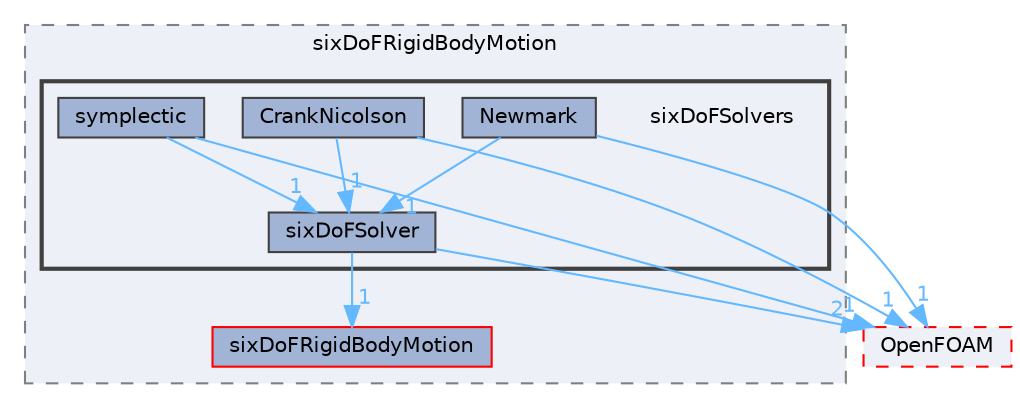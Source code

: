 digraph "src/sixDoFRigidBodyMotion/sixDoFSolvers"
{
 // LATEX_PDF_SIZE
  bgcolor="transparent";
  edge [fontname=Helvetica,fontsize=10,labelfontname=Helvetica,labelfontsize=10];
  node [fontname=Helvetica,fontsize=10,shape=box,height=0.2,width=0.4];
  compound=true
  subgraph clusterdir_a5b93d9ceb327a1197b724c6aefedcbd {
    graph [ bgcolor="#edf0f7", pencolor="grey50", label="sixDoFRigidBodyMotion", fontname=Helvetica,fontsize=10 style="filled,dashed", URL="dir_a5b93d9ceb327a1197b724c6aefedcbd.html",tooltip=""]
  dir_7bf5f2e6b4a44539c2947a2841ca313c [label="sixDoFRigidBodyMotion", fillcolor="#a2b4d6", color="red", style="filled", URL="dir_7bf5f2e6b4a44539c2947a2841ca313c.html",tooltip=""];
  subgraph clusterdir_7ca4084a0a6342ee22329da340f40c5e {
    graph [ bgcolor="#edf0f7", pencolor="grey25", label="", fontname=Helvetica,fontsize=10 style="filled,bold", URL="dir_7ca4084a0a6342ee22329da340f40c5e.html",tooltip=""]
    dir_7ca4084a0a6342ee22329da340f40c5e [shape=plaintext, label="sixDoFSolvers"];
  dir_ce02236755e5df071306722d2c9904fb [label="CrankNicolson", fillcolor="#a2b4d6", color="grey25", style="filled", URL="dir_ce02236755e5df071306722d2c9904fb.html",tooltip=""];
  dir_52cd36955bc5c05865cb672035deab01 [label="Newmark", fillcolor="#a2b4d6", color="grey25", style="filled", URL="dir_52cd36955bc5c05865cb672035deab01.html",tooltip=""];
  dir_e8500c461da12689a3ca237a381f4b08 [label="sixDoFSolver", fillcolor="#a2b4d6", color="grey25", style="filled", URL="dir_e8500c461da12689a3ca237a381f4b08.html",tooltip=""];
  dir_b912993918c99338e1f766cce871db3b [label="symplectic", fillcolor="#a2b4d6", color="grey25", style="filled", URL="dir_b912993918c99338e1f766cce871db3b.html",tooltip=""];
  }
  }
  dir_c5473ff19b20e6ec4dfe5c310b3778a8 [label="OpenFOAM", fillcolor="#edf0f7", color="red", style="filled,dashed", URL="dir_c5473ff19b20e6ec4dfe5c310b3778a8.html",tooltip=""];
  dir_ce02236755e5df071306722d2c9904fb->dir_c5473ff19b20e6ec4dfe5c310b3778a8 [headlabel="1", labeldistance=1.5 headhref="dir_000725_002695.html" href="dir_000725_002695.html" color="steelblue1" fontcolor="steelblue1"];
  dir_ce02236755e5df071306722d2c9904fb->dir_e8500c461da12689a3ca237a381f4b08 [headlabel="1", labeldistance=1.5 headhref="dir_000725_003568.html" href="dir_000725_003568.html" color="steelblue1" fontcolor="steelblue1"];
  dir_52cd36955bc5c05865cb672035deab01->dir_c5473ff19b20e6ec4dfe5c310b3778a8 [headlabel="1", labeldistance=1.5 headhref="dir_002528_002695.html" href="dir_002528_002695.html" color="steelblue1" fontcolor="steelblue1"];
  dir_52cd36955bc5c05865cb672035deab01->dir_e8500c461da12689a3ca237a381f4b08 [headlabel="1", labeldistance=1.5 headhref="dir_002528_003568.html" href="dir_002528_003568.html" color="steelblue1" fontcolor="steelblue1"];
  dir_e8500c461da12689a3ca237a381f4b08->dir_7bf5f2e6b4a44539c2947a2841ca313c [headlabel="1", labeldistance=1.5 headhref="dir_003568_003563.html" href="dir_003568_003563.html" color="steelblue1" fontcolor="steelblue1"];
  dir_e8500c461da12689a3ca237a381f4b08->dir_c5473ff19b20e6ec4dfe5c310b3778a8 [headlabel="2", labeldistance=1.5 headhref="dir_003568_002695.html" href="dir_003568_002695.html" color="steelblue1" fontcolor="steelblue1"];
  dir_b912993918c99338e1f766cce871db3b->dir_c5473ff19b20e6ec4dfe5c310b3778a8 [headlabel="1", labeldistance=1.5 headhref="dir_003938_002695.html" href="dir_003938_002695.html" color="steelblue1" fontcolor="steelblue1"];
  dir_b912993918c99338e1f766cce871db3b->dir_e8500c461da12689a3ca237a381f4b08 [headlabel="1", labeldistance=1.5 headhref="dir_003938_003568.html" href="dir_003938_003568.html" color="steelblue1" fontcolor="steelblue1"];
}
